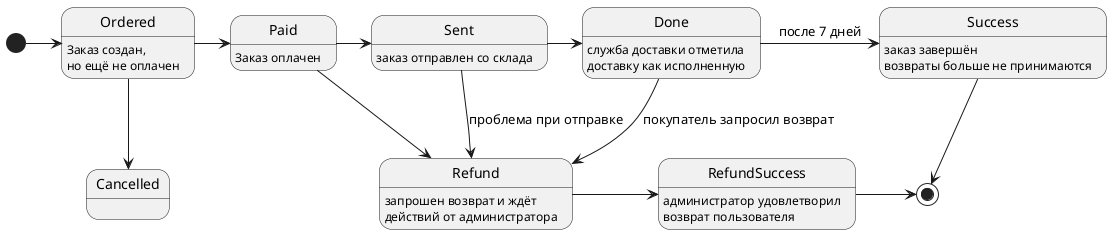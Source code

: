 @startuml

[*] -> Ordered
Ordered : Заказ создан,
Ordered : но ещё не оплачен
Ordered -> Paid
Paid : Заказ оплачен
Paid -> Sent
Sent : заказ отправлен со склада
Ordered -down-> Cancelled
Paid --> Refund
Sent --> Refund : проблема при отправке
Sent -> Done
Done : служба доставки отметила
Done : доставку как исполненную
Done --> Refund : покупатель запросил возврат
Done -right-> Success : после 7 дней
Success : заказ завершён
Success : возвраты больше не принимаются
Success --> [*]
Refund : запрошен возврат и ждёт
Refund : действий от администратора
Refund -> RefundSuccess
RefundSuccess : администратор удовлетворил
RefundSuccess : возврат пользователя
RefundSuccess -> [*]

@enduml
